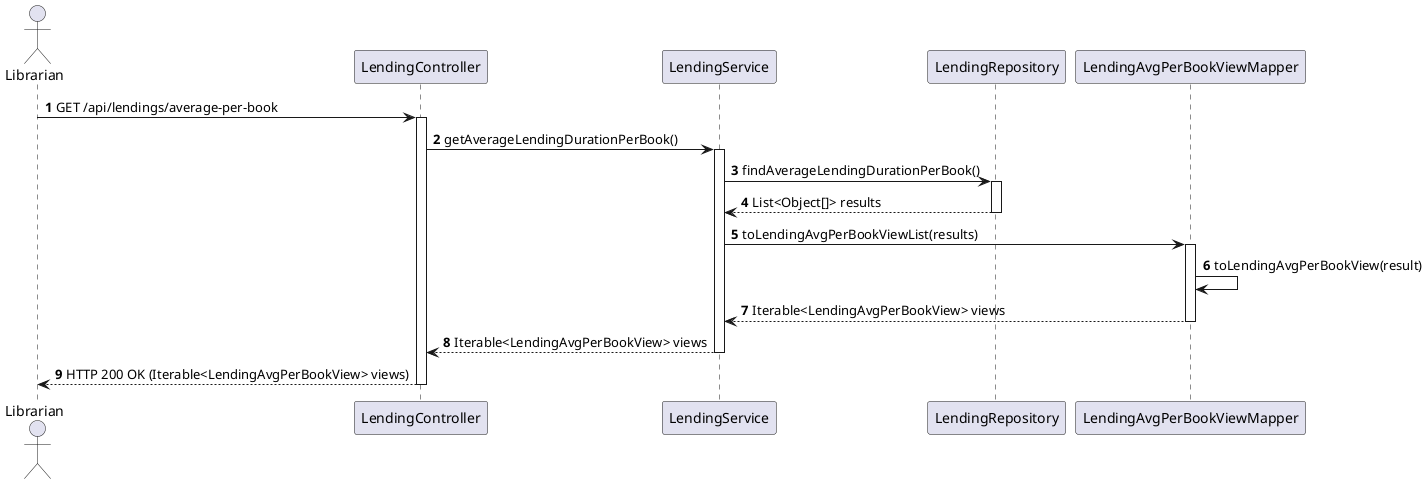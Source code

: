@startuml
actor Librarian
autonumber

Librarian -> LendingController: GET /api/lendings/average-per-book
activate LendingController

LendingController -> LendingService: getAverageLendingDurationPerBook()
activate LendingService

LendingService -> LendingRepository: findAverageLendingDurationPerBook()
activate LendingRepository
LendingRepository --> LendingService: List<Object[]> results
deactivate LendingRepository

LendingService -> LendingAvgPerBookViewMapper: toLendingAvgPerBookViewList(results)
activate LendingAvgPerBookViewMapper

LendingAvgPerBookViewMapper -> LendingAvgPerBookViewMapper: toLendingAvgPerBookView(result)
LendingAvgPerBookViewMapper --> LendingService: Iterable<LendingAvgPerBookView> views
deactivate LendingAvgPerBookViewMapper

LendingService --> LendingController: Iterable<LendingAvgPerBookView> views
deactivate LendingService

LendingController --> Librarian: HTTP 200 OK (Iterable<LendingAvgPerBookView> views)
deactivate LendingController

@enduml

